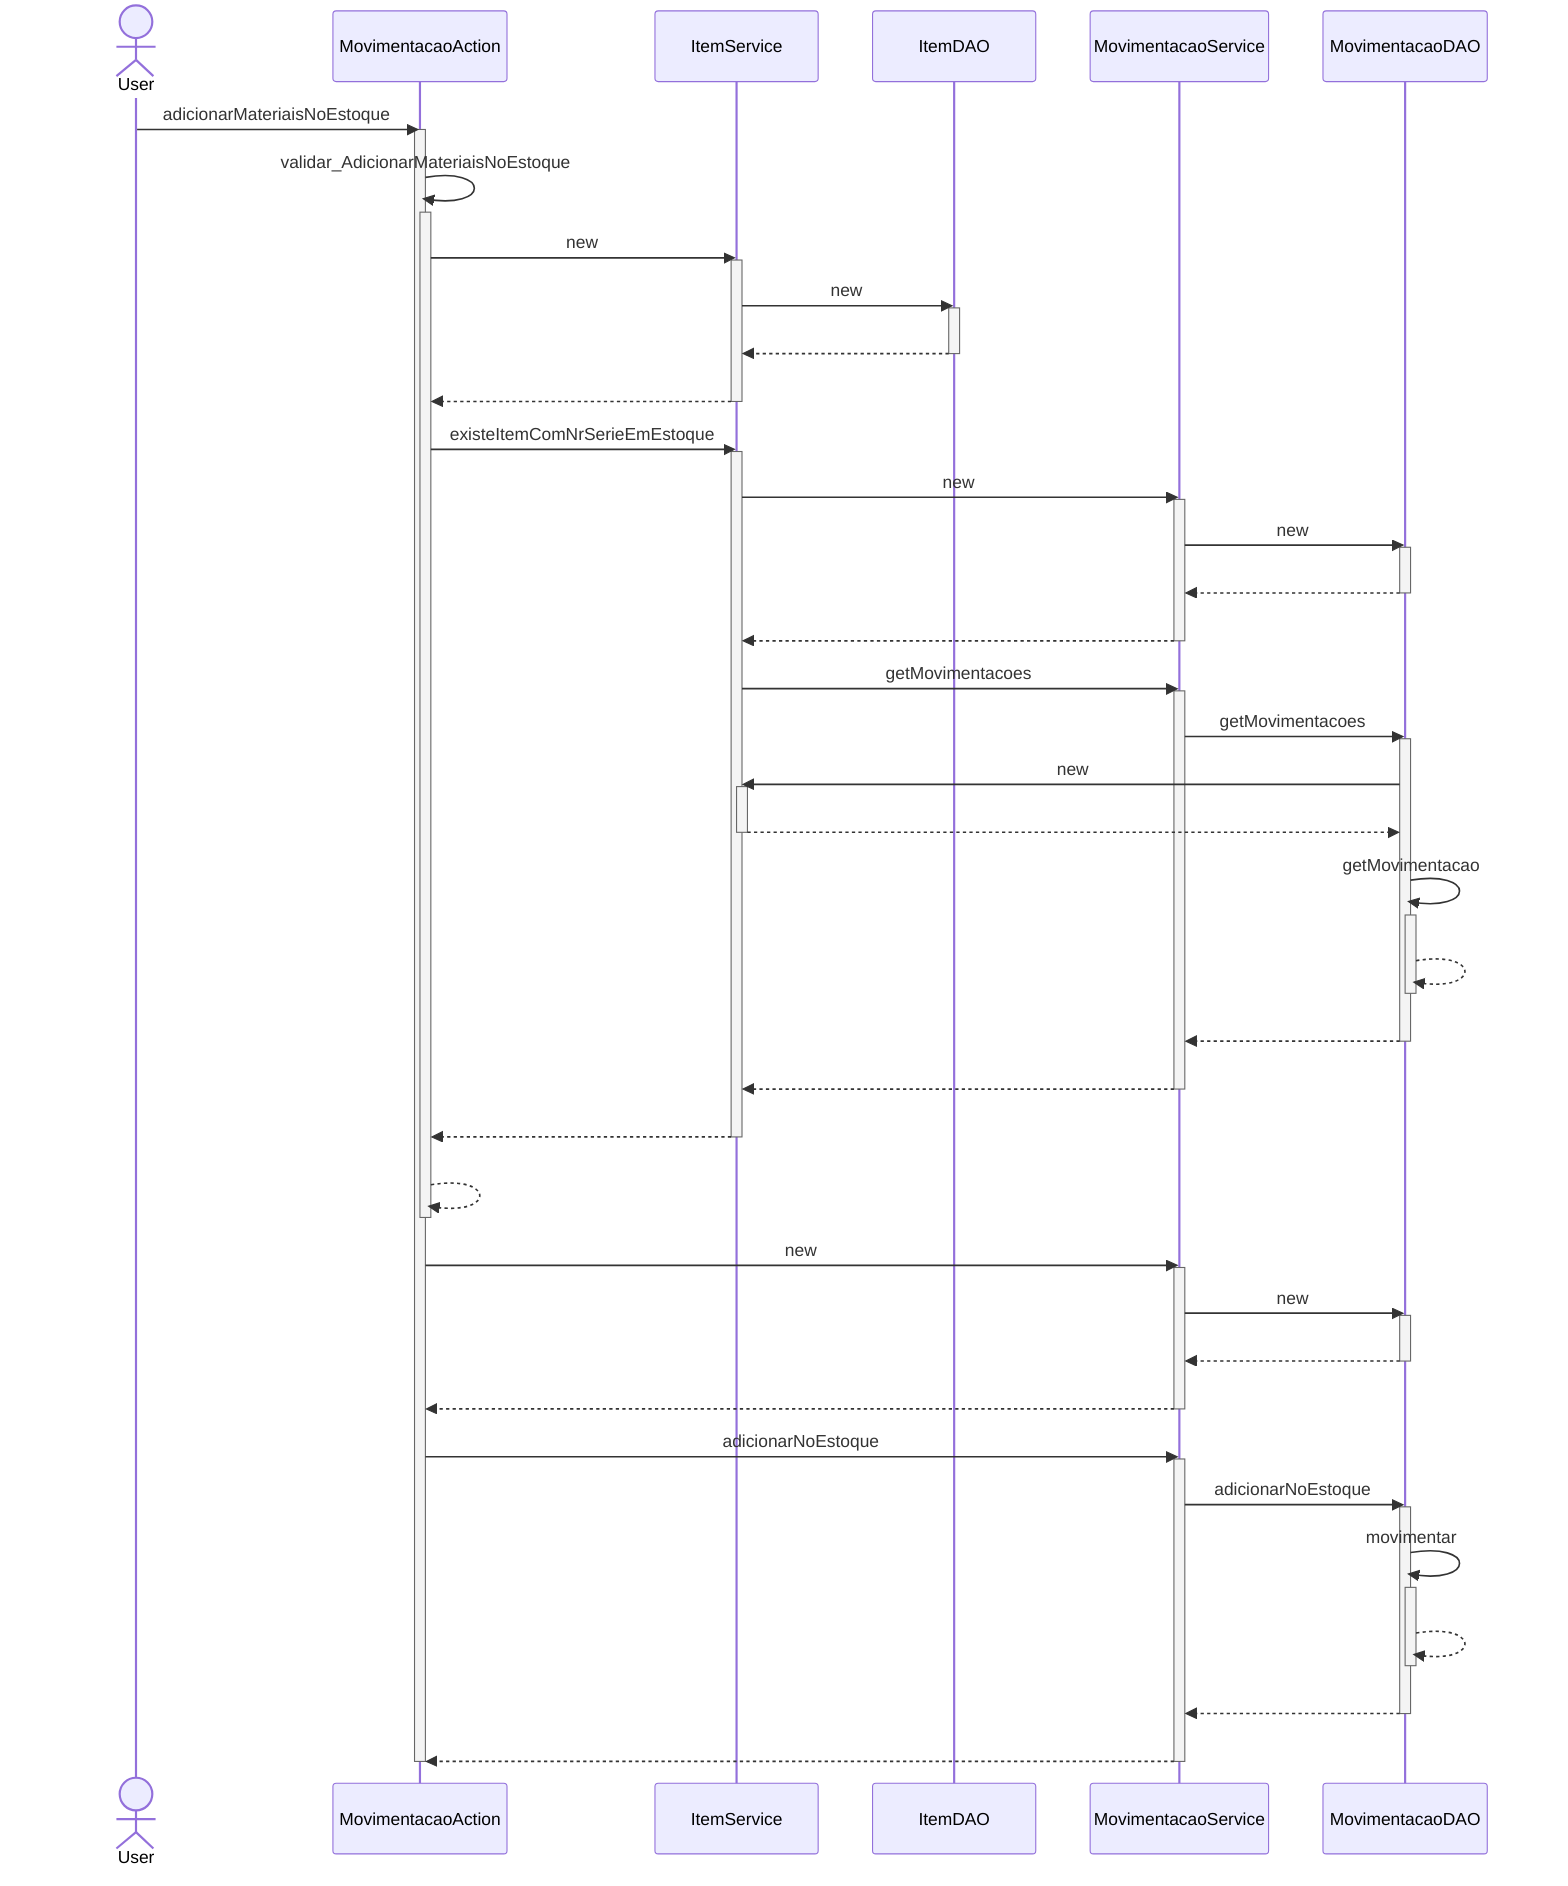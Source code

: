 sequenceDiagram
actor User
User ->> MovimentacaoAction : adicionarMateriaisNoEstoque
activate MovimentacaoAction
MovimentacaoAction ->> MovimentacaoAction : validar_AdicionarMateriaisNoEstoque
activate MovimentacaoAction
MovimentacaoAction ->> ItemService : new
activate ItemService
ItemService ->> ItemDAO : new
activate ItemDAO
ItemDAO -->> ItemService : #32; 
deactivate ItemDAO
ItemService -->> MovimentacaoAction : #32; 
deactivate ItemService
MovimentacaoAction ->> ItemService : existeItemComNrSerieEmEstoque
activate ItemService
ItemService ->> MovimentacaoService : new
activate MovimentacaoService
MovimentacaoService ->> MovimentacaoDAO : new
activate MovimentacaoDAO
MovimentacaoDAO -->> MovimentacaoService : #32; 
deactivate MovimentacaoDAO
MovimentacaoService -->> ItemService : #32; 
deactivate MovimentacaoService
ItemService ->> MovimentacaoService : getMovimentacoes
activate MovimentacaoService
MovimentacaoService ->> MovimentacaoDAO : getMovimentacoes
activate MovimentacaoDAO
MovimentacaoDAO ->> ItemService : new
activate ItemService
ItemService -->> MovimentacaoDAO : #32; 
deactivate ItemService
MovimentacaoDAO ->> MovimentacaoDAO : getMovimentacao
activate MovimentacaoDAO
MovimentacaoDAO -->> MovimentacaoDAO : #32; 
deactivate MovimentacaoDAO
MovimentacaoDAO -->> MovimentacaoService : #32; 
deactivate MovimentacaoDAO
MovimentacaoService -->> ItemService : #32; 
deactivate MovimentacaoService
ItemService -->> MovimentacaoAction : #32; 
deactivate ItemService
MovimentacaoAction -->> MovimentacaoAction : #32; 
deactivate MovimentacaoAction
MovimentacaoAction ->> MovimentacaoService : new
activate MovimentacaoService
MovimentacaoService ->> MovimentacaoDAO : new
activate MovimentacaoDAO
MovimentacaoDAO -->> MovimentacaoService : #32; 
deactivate MovimentacaoDAO
MovimentacaoService -->> MovimentacaoAction : #32; 
deactivate MovimentacaoService
MovimentacaoAction ->> MovimentacaoService : adicionarNoEstoque
activate MovimentacaoService
MovimentacaoService ->> MovimentacaoDAO : adicionarNoEstoque
activate MovimentacaoDAO
MovimentacaoDAO ->> MovimentacaoDAO : movimentar
activate MovimentacaoDAO
MovimentacaoDAO -->> MovimentacaoDAO : #32; 
deactivate MovimentacaoDAO
MovimentacaoDAO -->> MovimentacaoService : #32; 
deactivate MovimentacaoDAO
MovimentacaoService -->> MovimentacaoAction : #32; 
deactivate MovimentacaoService
deactivate MovimentacaoAction